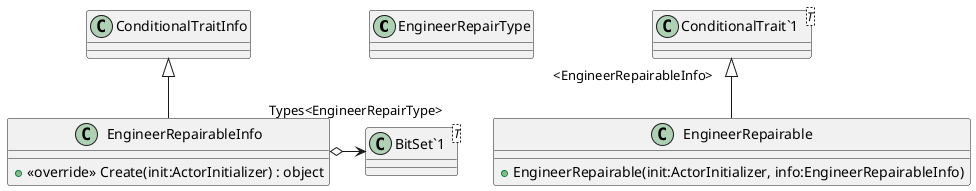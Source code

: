 @startuml
class EngineerRepairType {
}
class EngineerRepairableInfo {
    + <<override>> Create(init:ActorInitializer) : object
}
class EngineerRepairable {
    + EngineerRepairable(init:ActorInitializer, info:EngineerRepairableInfo)
}
class "BitSet`1"<T> {
}
class "ConditionalTrait`1"<T> {
}
ConditionalTraitInfo <|-- EngineerRepairableInfo
EngineerRepairableInfo o-> "Types<EngineerRepairType>" "BitSet`1"
"ConditionalTrait`1" "<EngineerRepairableInfo>" <|-- EngineerRepairable
@enduml
